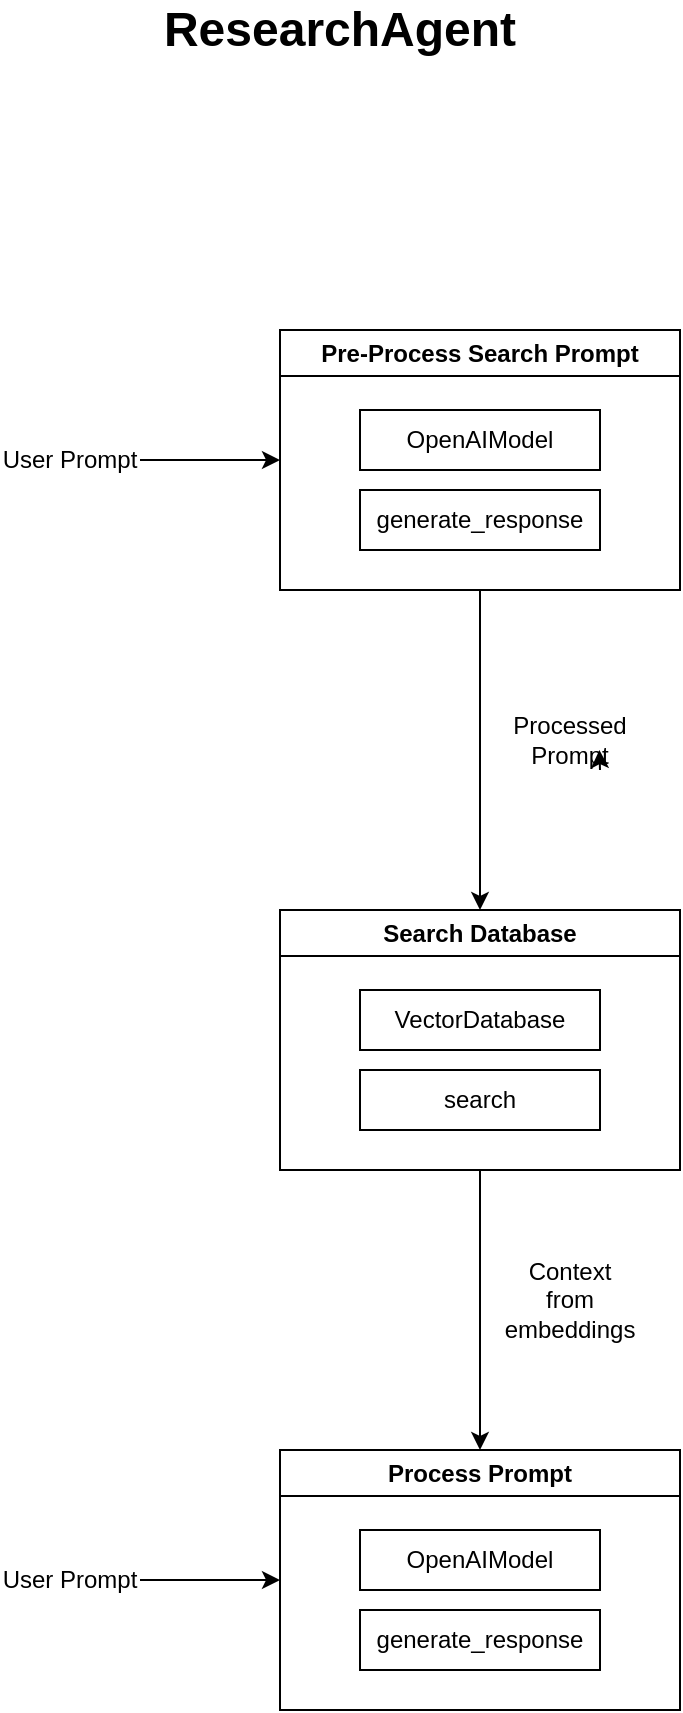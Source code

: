 <mxfile>
    <diagram id="W06MQuD4QaH95ysN1VeN" name="Page-1">
        <mxGraphModel dx="1663" dy="974" grid="1" gridSize="10" guides="1" tooltips="1" connect="1" arrows="1" fold="1" page="1" pageScale="1" pageWidth="1700" pageHeight="1100" math="0" shadow="0">
            <root>
                <mxCell id="0"/>
                <mxCell id="1" parent="0"/>
                <mxCell id="21" style="edgeStyle=none;html=1;exitX=0.5;exitY=1;exitDx=0;exitDy=0;" parent="1" source="7" target="15" edge="1">
                    <mxGeometry relative="1" as="geometry"/>
                </mxCell>
                <mxCell id="7" value="Pre-Process Search Prompt" style="swimlane;whiteSpace=wrap;html=1;" parent="1" vertex="1">
                    <mxGeometry x="820" y="205" width="200" height="130" as="geometry"/>
                </mxCell>
                <mxCell id="13" value="OpenAIModel" style="rounded=0;whiteSpace=wrap;html=1;align=center;" parent="7" vertex="1">
                    <mxGeometry x="40" y="40" width="120" height="30" as="geometry"/>
                </mxCell>
                <mxCell id="14" value="generate_response" style="rounded=0;whiteSpace=wrap;html=1;align=center;" parent="7" vertex="1">
                    <mxGeometry x="40" y="80" width="120" height="30" as="geometry"/>
                </mxCell>
                <mxCell id="25" style="edgeStyle=none;html=1;" parent="1" source="15" target="18" edge="1">
                    <mxGeometry relative="1" as="geometry"/>
                </mxCell>
                <mxCell id="15" value="Search Database" style="swimlane;whiteSpace=wrap;html=1;" parent="1" vertex="1">
                    <mxGeometry x="820" y="495" width="200" height="130" as="geometry"/>
                </mxCell>
                <mxCell id="16" value="VectorDatabase" style="rounded=0;whiteSpace=wrap;html=1;align=center;" parent="15" vertex="1">
                    <mxGeometry x="40" y="40" width="120" height="30" as="geometry"/>
                </mxCell>
                <mxCell id="17" value="search" style="rounded=0;whiteSpace=wrap;html=1;align=center;" parent="15" vertex="1">
                    <mxGeometry x="40" y="80" width="120" height="30" as="geometry"/>
                </mxCell>
                <mxCell id="18" value="Process Prompt" style="swimlane;whiteSpace=wrap;html=1;" parent="1" vertex="1">
                    <mxGeometry x="820" y="765" width="200" height="130" as="geometry"/>
                </mxCell>
                <mxCell id="19" value="OpenAIModel" style="rounded=0;whiteSpace=wrap;html=1;align=center;" parent="18" vertex="1">
                    <mxGeometry x="40" y="40" width="120" height="30" as="geometry"/>
                </mxCell>
                <mxCell id="20" value="generate_response" style="rounded=0;whiteSpace=wrap;html=1;align=center;" parent="18" vertex="1">
                    <mxGeometry x="40" y="80" width="120" height="30" as="geometry"/>
                </mxCell>
                <mxCell id="22" value="Processed Prompt" style="text;html=1;align=center;verticalAlign=middle;whiteSpace=wrap;rounded=0;" parent="1" vertex="1">
                    <mxGeometry x="935" y="395" width="60" height="30" as="geometry"/>
                </mxCell>
                <mxCell id="23" style="edgeStyle=none;html=1;exitX=0.75;exitY=1;exitDx=0;exitDy=0;entryX=0.745;entryY=0.667;entryDx=0;entryDy=0;entryPerimeter=0;" parent="1" source="22" target="22" edge="1">
                    <mxGeometry relative="1" as="geometry"/>
                </mxCell>
                <mxCell id="24" value="Context from embeddings" style="text;html=1;align=center;verticalAlign=middle;whiteSpace=wrap;rounded=0;" parent="1" vertex="1">
                    <mxGeometry x="935" y="675" width="60" height="30" as="geometry"/>
                </mxCell>
                <mxCell id="27" style="edgeStyle=none;html=1;entryX=0;entryY=0.5;entryDx=0;entryDy=0;" parent="1" source="26" target="18" edge="1">
                    <mxGeometry relative="1" as="geometry"/>
                </mxCell>
                <mxCell id="26" value="User Prompt" style="text;html=1;align=center;verticalAlign=middle;whiteSpace=wrap;rounded=0;" parent="1" vertex="1">
                    <mxGeometry x="680" y="815" width="70" height="30" as="geometry"/>
                </mxCell>
                <mxCell id="30" style="edgeStyle=none;html=1;" parent="1" source="29" edge="1">
                    <mxGeometry relative="1" as="geometry">
                        <mxPoint x="820" y="270" as="targetPoint"/>
                    </mxGeometry>
                </mxCell>
                <mxCell id="29" value="User Prompt" style="text;html=1;align=center;verticalAlign=middle;whiteSpace=wrap;rounded=0;" parent="1" vertex="1">
                    <mxGeometry x="680" y="255" width="70" height="30" as="geometry"/>
                </mxCell>
                <mxCell id="31" value="&lt;font style=&quot;font-size: 24px;&quot;&gt;&lt;b&gt;ResearchAgent&lt;/b&gt;&lt;/font&gt;" style="text;html=1;align=center;verticalAlign=middle;whiteSpace=wrap;rounded=0;" vertex="1" parent="1">
                    <mxGeometry x="725" y="40" width="250" height="30" as="geometry"/>
                </mxCell>
            </root>
        </mxGraphModel>
    </diagram>
</mxfile>